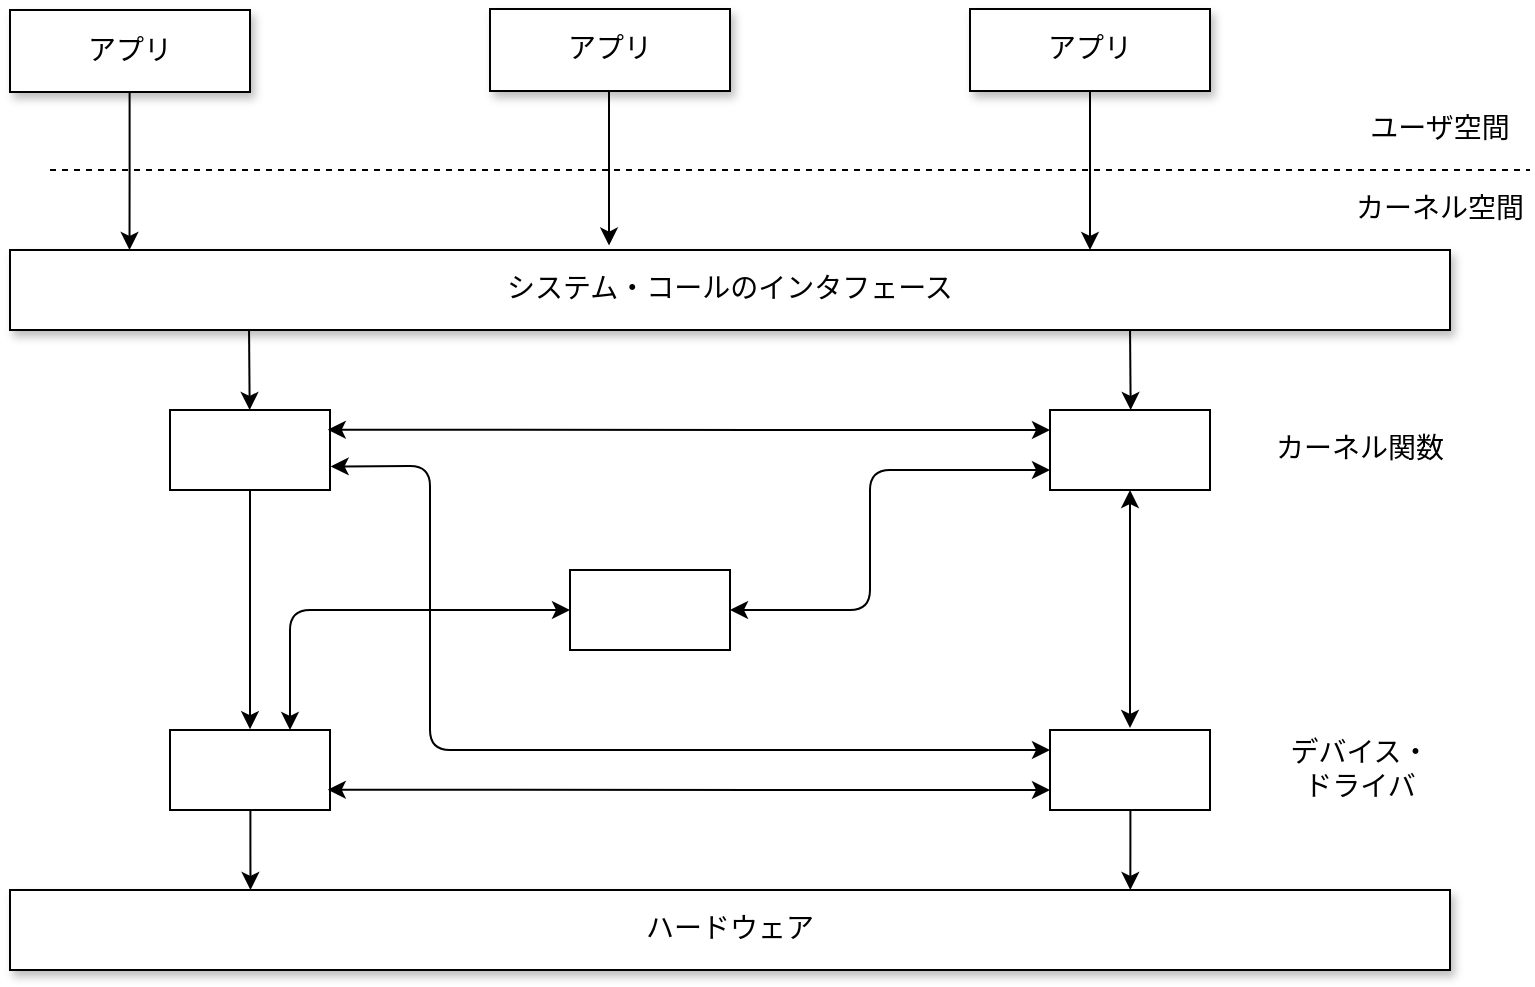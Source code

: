 <mxfile version="12.3.2" type="device" pages="1"><diagram id="gULVuC8O_0pWjPCUIuxR" name="ページ1"><mxGraphModel dx="146" dy="959" grid="1" gridSize="10" guides="1" tooltips="1" connect="1" arrows="1" fold="1" page="1" pageScale="1" pageWidth="1169" pageHeight="827" math="0" shadow="0"><root><mxCell id="0"/><mxCell id="1" parent="0"/><mxCell id="-llPLVxTZDn_VHI5ni4S-16" style="edgeStyle=orthogonalEdgeStyle;rounded=0;orthogonalLoop=1;jettySize=auto;html=1;entryX=0.083;entryY=0;entryDx=0;entryDy=0;entryPerimeter=0;" parent="1" source="-llPLVxTZDn_VHI5ni4S-1" target="-llPLVxTZDn_VHI5ni4S-6" edge="1"><mxGeometry relative="1" as="geometry"><mxPoint x="100.0" y="110" as="targetPoint"/><Array as="points"><mxPoint x="100" y="81"/></Array></mxGeometry></mxCell><mxCell id="-llPLVxTZDn_VHI5ni4S-1" value="&lt;font face=&quot;ヒラギノ角ゴ Pro W5&quot; style=&quot;font-size: 14px&quot;&gt;アプリ&lt;/font&gt;" style="rounded=0;whiteSpace=wrap;html=1;shadow=1;glass=0;" parent="1" vertex="1"><mxGeometry x="40" width="120" height="41" as="geometry"/></mxCell><mxCell id="-llPLVxTZDn_VHI5ni4S-18" style="edgeStyle=orthogonalEdgeStyle;rounded=0;orthogonalLoop=1;jettySize=auto;html=1;entryX=0.416;entryY=-0.056;entryDx=0;entryDy=0;entryPerimeter=0;" parent="1" source="-llPLVxTZDn_VHI5ni4S-2" target="-llPLVxTZDn_VHI5ni4S-6" edge="1"><mxGeometry relative="1" as="geometry"><mxPoint x="340" y="110" as="targetPoint"/><Array as="points"><mxPoint x="340" y="80"/></Array></mxGeometry></mxCell><mxCell id="-llPLVxTZDn_VHI5ni4S-2" value="&lt;font face=&quot;ヒラギノ角ゴ Pro W5&quot; style=&quot;font-size: 14px&quot;&gt;アプリ&lt;/font&gt;" style="rounded=0;whiteSpace=wrap;html=1;shadow=1;" parent="1" vertex="1"><mxGeometry x="280" y="-0.5" width="120" height="41" as="geometry"/></mxCell><mxCell id="-llPLVxTZDn_VHI5ni4S-19" style="edgeStyle=orthogonalEdgeStyle;rounded=0;orthogonalLoop=1;jettySize=auto;html=1;entryX=0.75;entryY=0;entryDx=0;entryDy=0;" parent="1" source="-llPLVxTZDn_VHI5ni4S-4" target="-llPLVxTZDn_VHI5ni4S-6" edge="1"><mxGeometry relative="1" as="geometry"/></mxCell><mxCell id="-llPLVxTZDn_VHI5ni4S-4" value="&lt;font face=&quot;ヒラギノ角ゴ Pro W5&quot; style=&quot;font-size: 14px&quot;&gt;アプリ&lt;/font&gt;" style="rounded=0;whiteSpace=wrap;html=1;shadow=1;" parent="1" vertex="1"><mxGeometry x="520" y="-0.5" width="120" height="41" as="geometry"/></mxCell><mxCell id="-llPLVxTZDn_VHI5ni4S-6" value="&lt;font style=&quot;font-size: 14px&quot; face=&quot;ヒラギノ角ゴ Pro W5&quot;&gt;システム・コールのインタフェース&lt;/font&gt;" style="rounded=0;whiteSpace=wrap;html=1;shadow=1;" parent="1" vertex="1"><mxGeometry x="40" y="120" width="720" height="40" as="geometry"/></mxCell><mxCell id="-llPLVxTZDn_VHI5ni4S-24" style="edgeStyle=orthogonalEdgeStyle;rounded=0;orthogonalLoop=1;jettySize=auto;html=1;entryX=0.5;entryY=-0.01;entryDx=0;entryDy=0;entryPerimeter=0;" parent="1" source="-llPLVxTZDn_VHI5ni4S-9" target="-llPLVxTZDn_VHI5ni4S-10" edge="1"><mxGeometry relative="1" as="geometry"><Array as="points"/></mxGeometry></mxCell><mxCell id="-llPLVxTZDn_VHI5ni4S-9" value="" style="rounded=0;whiteSpace=wrap;html=1;" parent="1" vertex="1"><mxGeometry x="120" y="200" width="80" height="40" as="geometry"/></mxCell><mxCell id="-llPLVxTZDn_VHI5ni4S-26" style="edgeStyle=orthogonalEdgeStyle;rounded=0;orthogonalLoop=1;jettySize=auto;html=1;entryX=0.167;entryY=0;entryDx=0;entryDy=0;entryPerimeter=0;" parent="1" source="-llPLVxTZDn_VHI5ni4S-10" target="-llPLVxTZDn_VHI5ni4S-14" edge="1"><mxGeometry relative="1" as="geometry"><Array as="points"><mxPoint x="160" y="420"/></Array></mxGeometry></mxCell><mxCell id="-llPLVxTZDn_VHI5ni4S-10" value="" style="rounded=0;whiteSpace=wrap;html=1;" parent="1" vertex="1"><mxGeometry x="120" y="360" width="80" height="40" as="geometry"/></mxCell><mxCell id="-llPLVxTZDn_VHI5ni4S-11" value="" style="rounded=0;whiteSpace=wrap;html=1;" parent="1" vertex="1"><mxGeometry x="320" y="280" width="80" height="40" as="geometry"/></mxCell><mxCell id="-llPLVxTZDn_VHI5ni4S-12" value="" style="rounded=0;whiteSpace=wrap;html=1;shadow=0;" parent="1" vertex="1"><mxGeometry x="560" y="200" width="80" height="40" as="geometry"/></mxCell><mxCell id="-llPLVxTZDn_VHI5ni4S-35" style="edgeStyle=orthogonalEdgeStyle;rounded=0;orthogonalLoop=1;jettySize=auto;html=1;entryX=0.778;entryY=0;entryDx=0;entryDy=0;entryPerimeter=0;" parent="1" source="-llPLVxTZDn_VHI5ni4S-13" target="-llPLVxTZDn_VHI5ni4S-14" edge="1"><mxGeometry relative="1" as="geometry"><Array as="points"><mxPoint x="600" y="420"/></Array></mxGeometry></mxCell><mxCell id="-llPLVxTZDn_VHI5ni4S-13" value="" style="rounded=0;whiteSpace=wrap;html=1;" parent="1" vertex="1"><mxGeometry x="560" y="360" width="80" height="40" as="geometry"/></mxCell><mxCell id="-llPLVxTZDn_VHI5ni4S-14" value="&lt;font style=&quot;font-size: 14px&quot; face=&quot;ヒラギノ角ゴ Pro W5&quot;&gt;ハードウェア&lt;/font&gt;" style="rounded=0;whiteSpace=wrap;html=1;shadow=1;" parent="1" vertex="1"><mxGeometry x="40" y="440" width="720" height="40" as="geometry"/></mxCell><mxCell id="-llPLVxTZDn_VHI5ni4S-15" value="" style="endArrow=none;dashed=1;html=1;" parent="1" edge="1"><mxGeometry width="50" height="50" relative="1" as="geometry"><mxPoint x="60" y="80" as="sourcePoint"/><mxPoint x="800" y="80" as="targetPoint"/></mxGeometry></mxCell><mxCell id="-llPLVxTZDn_VHI5ni4S-20" value="" style="endArrow=classic;html=1;exitX=0.166;exitY=0.997;exitDx=0;exitDy=0;exitPerimeter=0;" parent="1" source="-llPLVxTZDn_VHI5ni4S-6" target="-llPLVxTZDn_VHI5ni4S-9" edge="1"><mxGeometry width="50" height="50" relative="1" as="geometry"><mxPoint x="130" y="250" as="sourcePoint"/><mxPoint x="90" y="540" as="targetPoint"/></mxGeometry></mxCell><mxCell id="-llPLVxTZDn_VHI5ni4S-27" value="" style="endArrow=classic;startArrow=classic;html=1;entryX=0;entryY=0.5;entryDx=0;entryDy=0;exitX=0.75;exitY=0;exitDx=0;exitDy=0;" parent="1" source="-llPLVxTZDn_VHI5ni4S-10" target="-llPLVxTZDn_VHI5ni4S-11" edge="1"><mxGeometry width="50" height="50" relative="1" as="geometry"><mxPoint x="180" y="350" as="sourcePoint"/><mxPoint x="250" y="300" as="targetPoint"/><Array as="points"><mxPoint x="180" y="300"/></Array></mxGeometry></mxCell><mxCell id="-llPLVxTZDn_VHI5ni4S-29" value="" style="endArrow=classic;startArrow=classic;html=1;exitX=0.986;exitY=0.247;exitDx=0;exitDy=0;exitPerimeter=0;entryX=0;entryY=0.25;entryDx=0;entryDy=0;" parent="1" source="-llPLVxTZDn_VHI5ni4S-9" target="-llPLVxTZDn_VHI5ni4S-12" edge="1"><mxGeometry width="50" height="50" relative="1" as="geometry"><mxPoint x="210" y="220" as="sourcePoint"/><mxPoint x="260" y="170" as="targetPoint"/></mxGeometry></mxCell><mxCell id="-llPLVxTZDn_VHI5ni4S-30" value="" style="endArrow=classic;startArrow=classic;html=1;exitX=1.004;exitY=0.706;exitDx=0;exitDy=0;exitPerimeter=0;entryX=0;entryY=0.25;entryDx=0;entryDy=0;" parent="1" source="-llPLVxTZDn_VHI5ni4S-9" target="-llPLVxTZDn_VHI5ni4S-13" edge="1"><mxGeometry width="50" height="50" relative="1" as="geometry"><mxPoint x="210" y="220" as="sourcePoint"/><mxPoint x="250" y="380" as="targetPoint"/><Array as="points"><mxPoint x="250" y="228"/><mxPoint x="250" y="370"/></Array></mxGeometry></mxCell><mxCell id="-llPLVxTZDn_VHI5ni4S-31" value="" style="endArrow=classic;startArrow=classic;html=1;exitX=0.986;exitY=0.247;exitDx=0;exitDy=0;exitPerimeter=0;entryX=0;entryY=0.25;entryDx=0;entryDy=0;" parent="1" edge="1"><mxGeometry width="50" height="50" relative="1" as="geometry"><mxPoint x="198.88" y="389.88" as="sourcePoint"/><mxPoint x="560" y="390" as="targetPoint"/></mxGeometry></mxCell><mxCell id="-llPLVxTZDn_VHI5ni4S-32" value="" style="endArrow=classic;html=1;exitX=0.166;exitY=0.997;exitDx=0;exitDy=0;exitPerimeter=0;" parent="1" edge="1"><mxGeometry width="50" height="50" relative="1" as="geometry"><mxPoint x="600.02" y="159.88" as="sourcePoint"/><mxPoint x="600.34" y="200" as="targetPoint"/></mxGeometry></mxCell><mxCell id="-llPLVxTZDn_VHI5ni4S-33" value="" style="endArrow=classic;startArrow=classic;html=1;exitX=1;exitY=0.5;exitDx=0;exitDy=0;entryX=0;entryY=0.75;entryDx=0;entryDy=0;" parent="1" source="-llPLVxTZDn_VHI5ni4S-11" target="-llPLVxTZDn_VHI5ni4S-12" edge="1"><mxGeometry width="50" height="50" relative="1" as="geometry"><mxPoint x="410" y="300" as="sourcePoint"/><mxPoint x="460" y="250" as="targetPoint"/><Array as="points"><mxPoint x="470" y="300"/><mxPoint x="470" y="230"/></Array></mxGeometry></mxCell><mxCell id="-llPLVxTZDn_VHI5ni4S-34" value="" style="endArrow=classic;startArrow=classic;html=1;entryX=0.5;entryY=1;entryDx=0;entryDy=0;" parent="1" target="-llPLVxTZDn_VHI5ni4S-12" edge="1"><mxGeometry width="50" height="50" relative="1" as="geometry"><mxPoint x="600" y="359" as="sourcePoint"/><mxPoint x="605" y="240" as="targetPoint"/></mxGeometry></mxCell><mxCell id="-llPLVxTZDn_VHI5ni4S-36" value="&lt;font face=&quot;ヒラギノ角ゴ Pro W5&quot; style=&quot;font-size: 14px&quot;&gt;ユーザ空間&lt;/font&gt;" style="text;html=1;strokeColor=none;fillColor=none;align=center;verticalAlign=middle;whiteSpace=wrap;rounded=0;shadow=0;glass=0;" parent="1" vertex="1"><mxGeometry x="710" y="50" width="90" height="20" as="geometry"/></mxCell><mxCell id="-llPLVxTZDn_VHI5ni4S-37" value="&lt;font face=&quot;ヒラギノ角ゴ Pro W5&quot; style=&quot;font-size: 14px&quot;&gt;カーネル空間&lt;/font&gt;" style="text;html=1;strokeColor=none;fillColor=none;align=center;verticalAlign=middle;whiteSpace=wrap;rounded=0;shadow=0;glass=0;" parent="1" vertex="1"><mxGeometry x="710" y="90" width="90" height="20" as="geometry"/></mxCell><mxCell id="-llPLVxTZDn_VHI5ni4S-38" value="&lt;font face=&quot;ヒラギノ角ゴ Pro W5&quot; style=&quot;font-size: 14px&quot;&gt;カーネル関数&lt;/font&gt;" style="text;html=1;strokeColor=none;fillColor=none;align=center;verticalAlign=middle;whiteSpace=wrap;rounded=0;shadow=0;glass=0;" parent="1" vertex="1"><mxGeometry x="670" y="210" width="90" height="20" as="geometry"/></mxCell><mxCell id="-llPLVxTZDn_VHI5ni4S-39" value="&lt;font face=&quot;ヒラギノ角ゴ Pro W5&quot; style=&quot;font-size: 14px&quot;&gt;デバイス・&lt;br&gt;ドライバ&lt;/font&gt;" style="text;html=1;strokeColor=none;fillColor=none;align=center;verticalAlign=middle;whiteSpace=wrap;rounded=0;shadow=0;glass=0;" parent="1" vertex="1"><mxGeometry x="670" y="370" width="90" height="20" as="geometry"/></mxCell></root></mxGraphModel></diagram></mxfile>